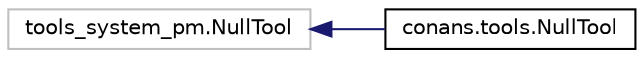 digraph "Graphical Class Hierarchy"
{
 // LATEX_PDF_SIZE
  edge [fontname="Helvetica",fontsize="10",labelfontname="Helvetica",labelfontsize="10"];
  node [fontname="Helvetica",fontsize="10",shape=record];
  rankdir="LR";
  Node2019 [label="tools_system_pm.NullTool",height=0.2,width=0.4,color="grey75", fillcolor="white", style="filled",tooltip=" "];
  Node2019 -> Node0 [dir="back",color="midnightblue",fontsize="10",style="solid",fontname="Helvetica"];
  Node0 [label="conans.tools.NullTool",height=0.2,width=0.4,color="black", fillcolor="white", style="filled",URL="$classconans_1_1tools_1_1NullTool.html",tooltip=" "];
}
